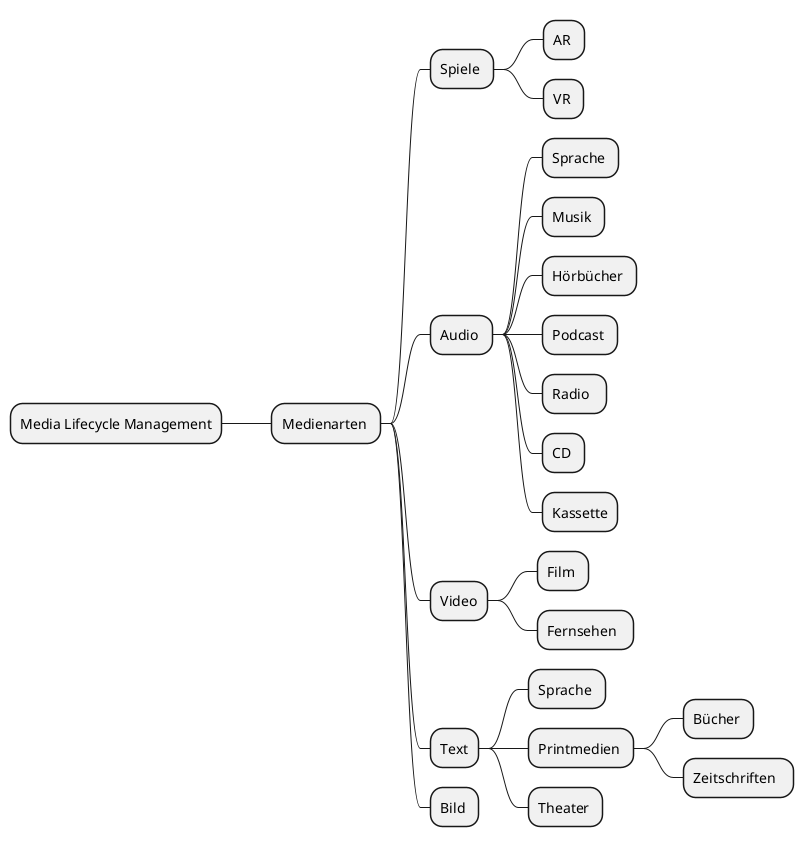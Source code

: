 @startmindmap Mindmap Media Lifecycle Management 
* Media Lifecycle Management
** Medienarten 
*** Spiele 
**** AR 
**** VR 
*** Audio 
**** Sprache 
**** Musik 
**** Hörbücher 
**** Podcast 
**** Radio  
**** CD 
**** Kassette
*** Video
**** Film 
**** Fernsehen  
*** Text
**** Sprache 
**** Printmedien 
***** Bücher 
***** Zeitschriften  
**** Theater 
*** Bild 

@endmindmap*** Audio 
*** Video 
*** Text 
*** Bild 
